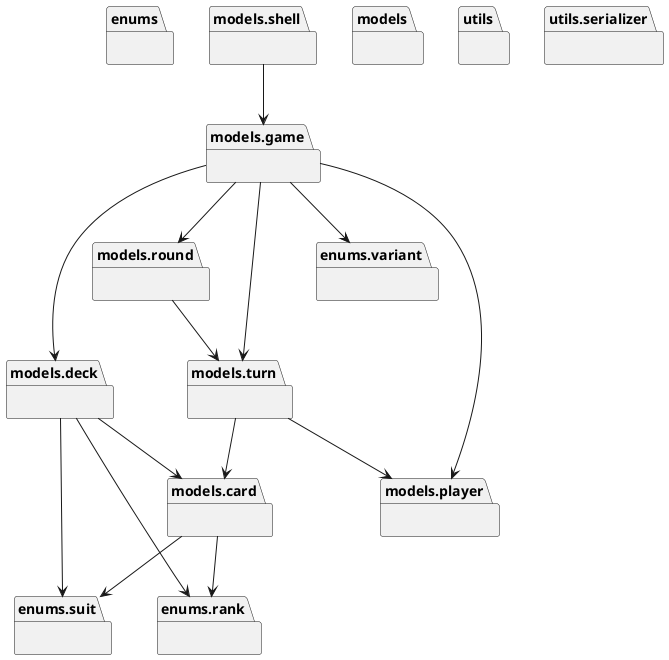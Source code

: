@startuml packages_war
set namespaceSeparator none
package "enums" as enums {
}
package "enums.rank" as enums.rank {
}
package "enums.suit" as enums.suit {
}
package "enums.variant" as enums.variant {
}
package "models" as models {
}
package "models.card" as models.card {
}
package "models.deck" as models.deck {
}
package "models.game" as models.game {
}
package "models.player" as models.player {
}
package "models.round" as models.round {
}
package "models.shell" as models.shell {
}
package "models.turn" as models.turn {
}
package "utils" as utils {
}
package "utils.serializer" as utils.serializer {
}
models.card --> enums.rank
models.card --> enums.suit
models.deck --> enums.rank
models.deck --> enums.suit
models.deck --> models.card
models.game --> enums.variant
models.game --> models.deck
models.game --> models.player
models.game --> models.round
models.game --> models.turn
models.round --> models.turn
models.shell --> models.game
models.turn --> models.card
models.turn --> models.player
@enduml
